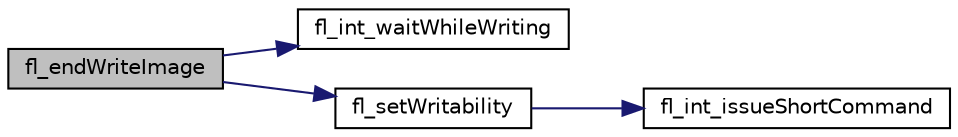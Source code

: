 digraph "fl_endWriteImage"
{
 // INTERACTIVE_SVG=YES
  edge [fontname="Helvetica",fontsize="10",labelfontname="Helvetica",labelfontsize="10"];
  node [fontname="Helvetica",fontsize="10",shape=record];
  rankdir="LR";
  Node1 [label="fl_endWriteImage",height=0.2,width=0.4,color="black", fillcolor="grey75", style="filled" fontcolor="black"];
  Node1 -> Node2 [color="midnightblue",fontsize="10",style="solid",fontname="Helvetica"];
  Node2 [label="fl_int_waitWhileWriting",height=0.2,width=0.4,color="black", fillcolor="white", style="filled",URL="$device__access_8h.html#a6c1bbcb51957e927bca94d3538796765"];
  Node1 -> Node3 [color="midnightblue",fontsize="10",style="solid",fontname="Helvetica"];
  Node3 [label="fl_setWritability",height=0.2,width=0.4,color="black", fillcolor="white", style="filled",URL="$flashlib_8c.html#afca05cd9d07e1a2a2bfda23a7191b1bc"];
  Node3 -> Node4 [color="midnightblue",fontsize="10",style="solid",fontname="Helvetica"];
  Node4 [label="fl_int_issueShortCommand",height=0.2,width=0.4,color="black", fillcolor="white", style="filled",URL="$device__access_8h.html#a337b2d2786247180a460fd0bab3f68b5"];
}
